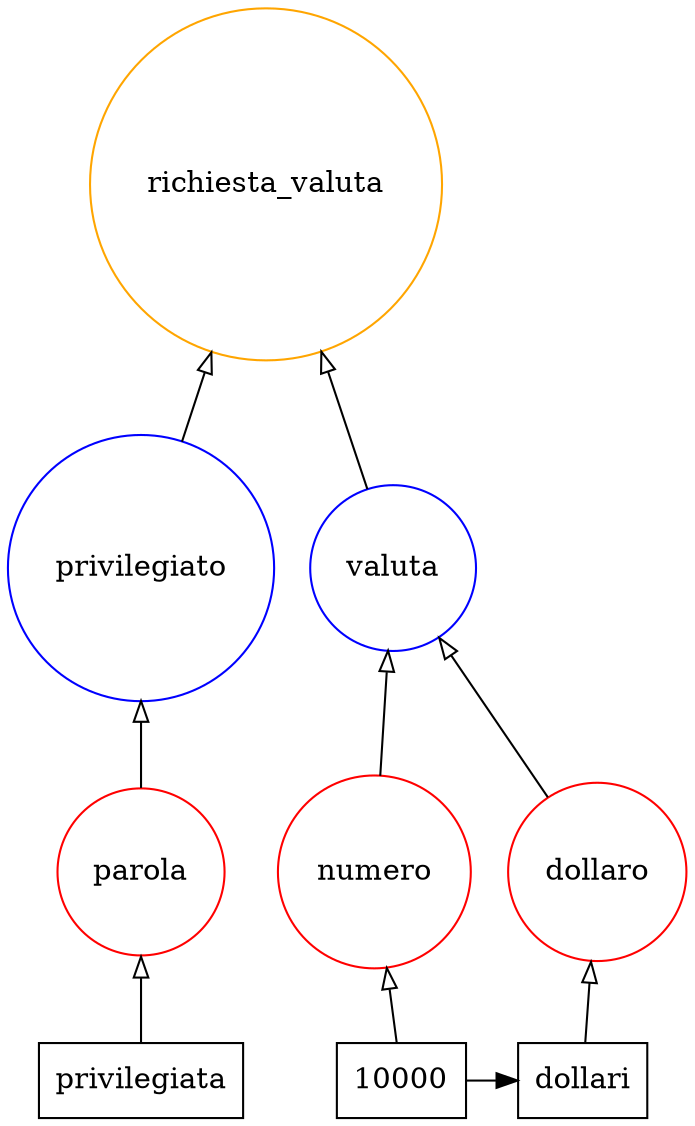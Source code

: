 digraph {
   rankdir=BT;
   edge [arrowhead=empty];

   subgraph {
      rank="source";
      edge [arrowhead=normal];
      node [shape=box];
      t157 [label="privilegiata"];
      t159 [label="10000"];
      t160 [label="dollari"];
      t159 -> t160;
   }

   subgraph {
      rank="same";
      node [color=red,shape=circle];
      tag159 [label=numero]; 
      tag120 [label=parola]; 
      tag271 [label=dollaro]; 
   }

   subgraph {
      rank="same";
      node [color=blue,shape=circle];
      tag275 [label=privilegiato]; 
      tag273 [label=valuta]; 
   }

   subgraph {
      rank="same";
      node [color=green,shape=circle];
   }

   subgraph {
      rank="same";
      node [color=orange,shape=circle];
      tag276 [label=richiesta_valuta]; 
   }
   tag275 -> tag276;
   tag273 -> tag276;
   tag120 -> tag275;
   t157 -> tag120;
   tag159 -> tag273;
   tag271 -> tag273;
   t159 -> tag159;
   t160 -> tag271;
}